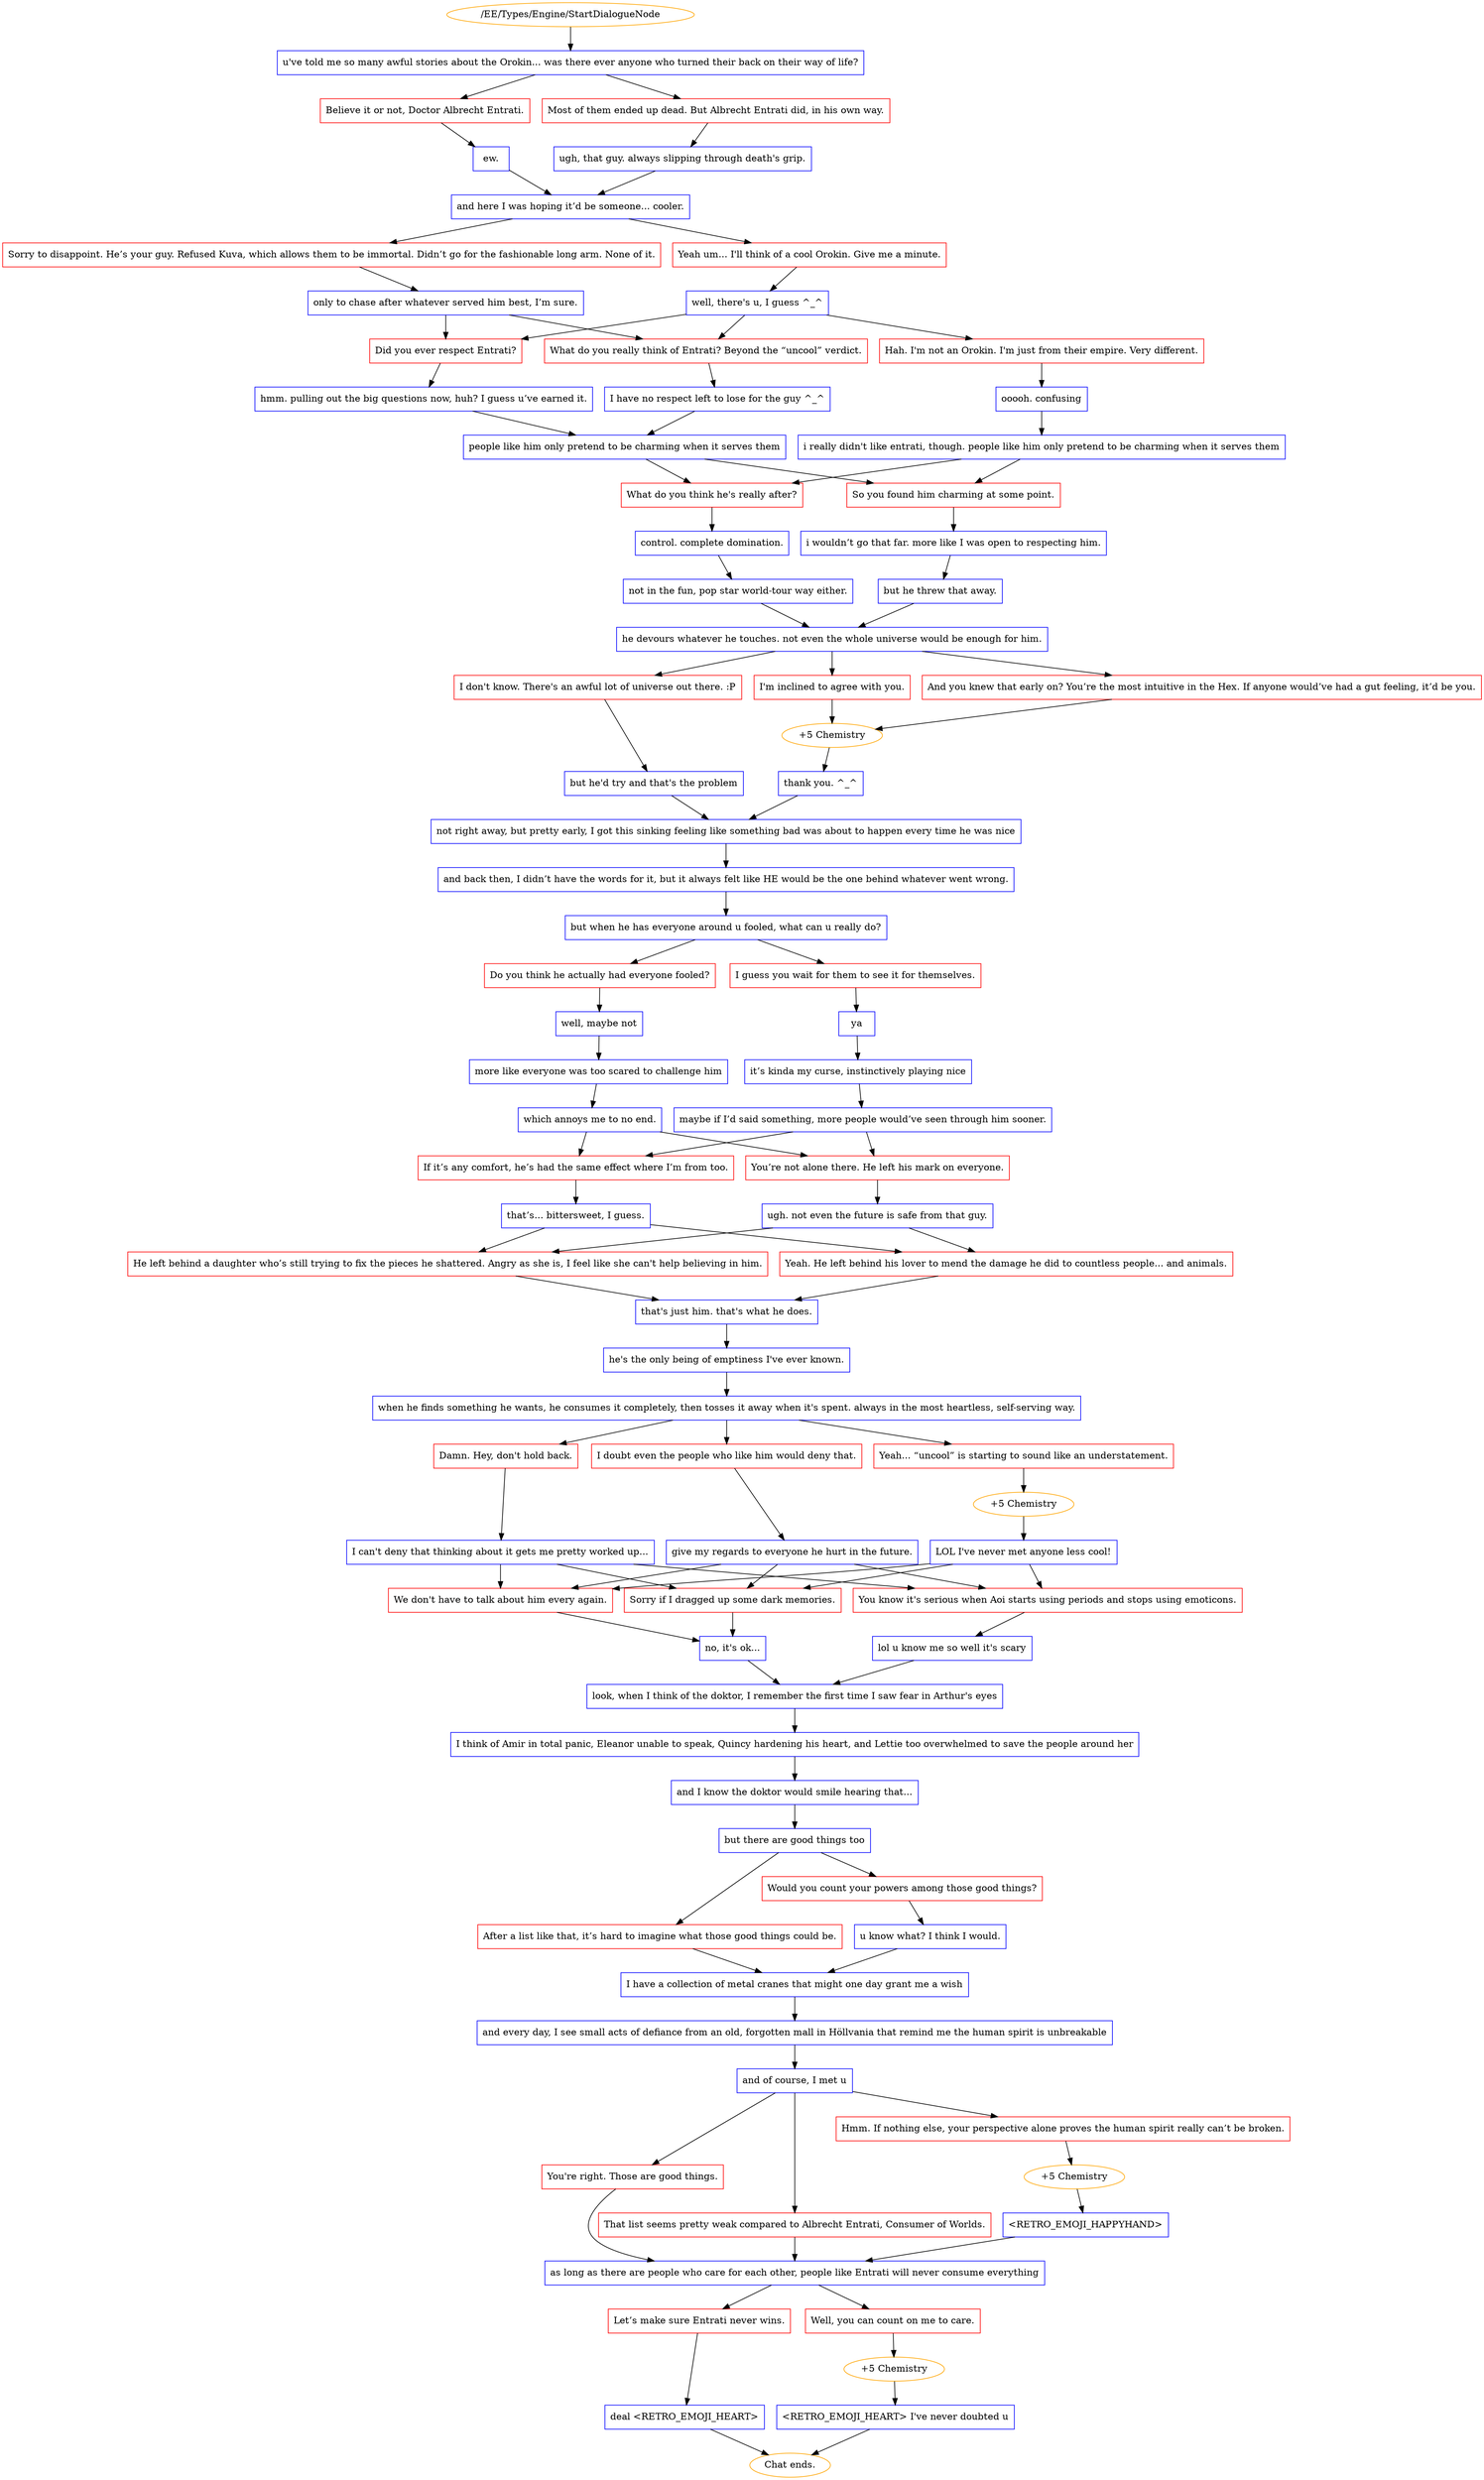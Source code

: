 digraph {
	2825 [label="/EE/Types/Engine/StartDialogueNode",color=orange];
		2825 -> 2826;
	2826 [label="u've told me so many awful stories about the Orokin... was there ever anyone who turned their back on their way of life?",shape=box,color=blue];
		2826 -> 2827;
		2826 -> 2828;
	2827 [label="Believe it or not, Doctor Albrecht Entrati.",shape=box,color=red];
		2827 -> 2829;
	2828 [label="Most of them ended up dead. But Albrecht Entrati did, in his own way.",shape=box,color=red];
		2828 -> 2830;
	2829 [label="ew.",shape=box,color=blue];
		2829 -> 2831;
	2830 [label="ugh, that guy. always slipping through death's grip.",shape=box,color=blue];
		2830 -> 2831;
	2831 [label="and here I was hoping it’d be someone... cooler.",shape=box,color=blue];
		2831 -> 2835;
		2831 -> 2834;
	2835 [label="Sorry to disappoint. He’s your guy. Refused Kuva, which allows them to be immortal. Didn’t go for the fashionable long arm. None of it.",shape=box,color=red];
		2835 -> 2833;
	2834 [label="Yeah um... I'll think of a cool Orokin. Give me a minute.",shape=box,color=red];
		2834 -> 2832;
	2833 [label="only to chase after whatever served him best, I’m sure.",shape=box,color=blue];
		2833 -> 2836;
		2833 -> 2837;
	2832 [label="well, there's u, I guess ^_^",shape=box,color=blue];
		2832 -> 2836;
		2832 -> 2837;
		2832 -> 2838;
	2836 [label="Did you ever respect Entrati?",shape=box,color=red];
		2836 -> 2839;
	2837 [label="What do you really think of Entrati? Beyond the “uncool” verdict.",shape=box,color=red];
		2837 -> 2840;
	2838 [label="Hah. I'm not an Orokin. I'm just from their empire. Very different.",shape=box,color=red];
		2838 -> 2841;
	2839 [label="hmm. pulling out the big questions now, huh? I guess u’ve earned it.",shape=box,color=blue];
		2839 -> 2843;
	2840 [label="I have no respect left to lose for the guy ^_^",shape=box,color=blue];
		2840 -> 2843;
	2841 [label="ooooh. confusing",shape=box,color=blue];
		2841 -> 2842;
	2843 [label="people like him only pretend to be charming when it serves them",shape=box,color=blue];
		2843 -> 2844;
		2843 -> 2845;
	2842 [label="i really didn't like entrati, though. people like him only pretend to be charming when it serves them",shape=box,color=blue];
		2842 -> 2844;
		2842 -> 2845;
	2844 [label="What do you think he's really after?",shape=box,color=red];
		2844 -> 2846;
	2845 [label="So you found him charming at some point.",shape=box,color=red];
		2845 -> 2847;
	2846 [label="control. complete domination.",shape=box,color=blue];
		2846 -> 2848;
	2847 [label="i wouldn’t go that far. more like I was open to respecting him.",shape=box,color=blue];
		2847 -> 2849;
	2848 [label="not in the fun, pop star world-tour way either.",shape=box,color=blue];
		2848 -> 2850;
	2849 [label="but he threw that away.",shape=box,color=blue];
		2849 -> 2850;
	2850 [label="he devours whatever he touches. not even the whole universe would be enough for him.",shape=box,color=blue];
		2850 -> 2851;
		2850 -> 2852;
		2850 -> 2853;
	2851 [label="And you knew that early on? You’re the most intuitive in the Hex. If anyone would’ve had a gut feeling, it’d be you.",shape=box,color=red];
		2851 -> 2854;
	2852 [label="I'm inclined to agree with you.",shape=box,color=red];
		2852 -> 2854;
	2853 [label="I don't know. There's an awful lot of universe out there. :P",shape=box,color=red];
		2853 -> 2856;
	2854 [label="+5 Chemistry",color=orange];
		2854 -> 2855;
	2856 [label="but he'd try and that's the problem",shape=box,color=blue];
		2856 -> 2857;
	2855 [label="thank you. ^_^",shape=box,color=blue];
		2855 -> 2857;
	2857 [label="not right away, but pretty early, I got this sinking feeling like something bad was about to happen every time he was nice",shape=box,color=blue];
		2857 -> 2858;
	2858 [label="and back then, I didn’t have the words for it, but it always felt like HE would be the one behind whatever went wrong.",shape=box,color=blue];
		2858 -> 2859;
	2859 [label="but when he has everyone around u fooled, what can u really do?",shape=box,color=blue];
		2859 -> 2860;
		2859 -> 2861;
	2860 [label="Do you think he actually had everyone fooled?",shape=box,color=red];
		2860 -> 2862;
	2861 [label="I guess you wait for them to see it for themselves.",shape=box,color=red];
		2861 -> 2863;
	2862 [label="well, maybe not",shape=box,color=blue];
		2862 -> 2864;
	2863 [label="ya",shape=box,color=blue];
		2863 -> 2865;
	2864 [label="more like everyone was too scared to challenge him",shape=box,color=blue];
		2864 -> 2866;
	2865 [label="it’s kinda my curse, instinctively playing nice",shape=box,color=blue];
		2865 -> 2867;
	2866 [label="which annoys me to no end.",shape=box,color=blue];
		2866 -> 2868;
		2866 -> 2869;
	2867 [label="maybe if I’d said something, more people would’ve seen through him sooner.",shape=box,color=blue];
		2867 -> 2868;
		2867 -> 2869;
	2868 [label="If it’s any comfort, he’s had the same effect where I’m from too.",shape=box,color=red];
		2868 -> 2870;
	2869 [label="You’re not alone there. He left his mark on everyone.",shape=box,color=red];
		2869 -> 2871;
	2870 [label="that’s... bittersweet, I guess.",shape=box,color=blue];
		2870 -> 2872;
		2870 -> 2873;
	2871 [label="ugh. not even the future is safe from that guy.",shape=box,color=blue];
		2871 -> 2872;
		2871 -> 2873;
	2872 [label="He left behind a daughter who’s still trying to fix the pieces he shattered. Angry as she is, I feel like she can't help believing in him.",shape=box,color=red];
		2872 -> 2874;
	2873 [label="Yeah. He left behind his lover to mend the damage he did to countless people... and animals.",shape=box,color=red];
		2873 -> 2874;
	2874 [label="that's just him. that's what he does.",shape=box,color=blue];
		2874 -> 2875;
	2875 [label="he's the only being of emptiness I've ever known.",shape=box,color=blue];
		2875 -> 2876;
	2876 [label="when he finds something he wants, he consumes it completely, then tosses it away when it's spent. always in the most heartless, self-serving way.",shape=box,color=blue];
		2876 -> 2877;
		2876 -> 2879;
		2876 -> 2882;
	2877 [label="Yeah... “uncool” is starting to sound like an understatement.",shape=box,color=red];
		2877 -> 2883;
	2879 [label="Damn. Hey, don't hold back.",shape=box,color=red];
		2879 -> 2880;
	2882 [label="I doubt even the people who like him would deny that.",shape=box,color=red];
		2882 -> 2881;
	2883 [label="+5 Chemistry",color=orange];
		2883 -> 2878;
	2880 [label="I can't deny that thinking about it gets me pretty worked up...",shape=box,color=blue];
		2880 -> 2884;
		2880 -> 2885;
		2880 -> 2886;
	2881 [label="give my regards to everyone he hurt in the future.",shape=box,color=blue];
		2881 -> 2884;
		2881 -> 2885;
		2881 -> 2886;
	2878 [label="LOL I've never met anyone less cool!",shape=box,color=blue];
		2878 -> 2884;
		2878 -> 2885;
		2878 -> 2886;
	2884 [label="Sorry if I dragged up some dark memories.",shape=box,color=red];
		2884 -> 2887;
	2885 [label="We don't have to talk about him every again.",shape=box,color=red];
		2885 -> 2887;
	2886 [label="You know it's serious when Aoi starts using periods and stops using emoticons.",shape=box,color=red];
		2886 -> 2888;
	2887 [label="no, it's ok...",shape=box,color=blue];
		2887 -> 2889;
	2888 [label="lol u know me so well it's scary",shape=box,color=blue];
		2888 -> 2889;
	2889 [label="look, when I think of the doktor, I remember the first time I saw fear in Arthur's eyes",shape=box,color=blue];
		2889 -> 2890;
	2890 [label="I think of Amir in total panic, Eleanor unable to speak, Quincy hardening his heart, and Lettie too overwhelmed to save the people around her",shape=box,color=blue];
		2890 -> 2891;
	2891 [label="and I know the doktor would smile hearing that...",shape=box,color=blue];
		2891 -> 2892;
	2892 [label="but there are good things too",shape=box,color=blue];
		2892 -> 2893;
		2892 -> 2894;
	2893 [label="After a list like that, it’s hard to imagine what those good things could be.",shape=box,color=red];
		2893 -> 2896;
	2894 [label="Would you count your powers among those good things?",shape=box,color=red];
		2894 -> 2895;
	2896 [label="I have a collection of metal cranes that might one day grant me a wish",shape=box,color=blue];
		2896 -> 2897;
	2895 [label="u know what? I think I would.",shape=box,color=blue];
		2895 -> 2896;
	2897 [label="and every day, I see small acts of defiance from an old, forgotten mall in Höllvania that remind me the human spirit is unbreakable",shape=box,color=blue];
		2897 -> 2898;
	2898 [label="and of course, I met u",shape=box,color=blue];
		2898 -> 2899;
		2898 -> 2900;
		2898 -> 2901;
	2899 [label="Hmm. If nothing else, your perspective alone proves the human spirit really can’t be broken.",shape=box,color=red];
		2899 -> 2902;
	2900 [label="You're right. Those are good things.",shape=box,color=red];
		2900 -> 2904;
	2901 [label="That list seems pretty weak compared to Albrecht Entrati, Consumer of Worlds.",shape=box,color=red];
		2901 -> 2904;
	2902 [label="+5 Chemistry",color=orange];
		2902 -> 2903;
	2904 [label="as long as there are people who care for each other, people like Entrati will never consume everything",shape=box,color=blue];
		2904 -> 2905;
		2904 -> 2906;
	2903 [label="<RETRO_EMOJI_HAPPYHAND>",shape=box,color=blue];
		2903 -> 2904;
	2905 [label="Let’s make sure Entrati never wins.",shape=box,color=red];
		2905 -> 2907;
	2906 [label="Well, you can count on me to care.",shape=box,color=red];
		2906 -> 2908;
	2907 [label="deal <RETRO_EMOJI_HEART>",shape=box,color=blue];
		2907 -> "Chat ends.";
	2908 [label="+5 Chemistry",color=orange];
		2908 -> 2909;
	"Chat ends." [color=orange];
	2909 [label="<RETRO_EMOJI_HEART> I've never doubted u",shape=box,color=blue];
		2909 -> "Chat ends.";
}